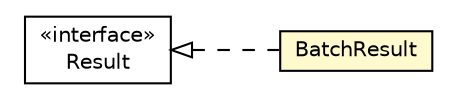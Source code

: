 #!/usr/local/bin/dot
#
# Class diagram 
# Generated by UMLGraph version R5_6-24-gf6e263 (http://www.umlgraph.org/)
#

digraph G {
	edge [fontname="Helvetica",fontsize=10,labelfontname="Helvetica",labelfontsize=10];
	node [fontname="Helvetica",fontsize=10,shape=plaintext];
	nodesep=0.25;
	ranksep=0.5;
	rankdir=LR;
	// com.gwtplatform.dispatch.shared.BatchResult
	c101575 [label=<<table title="com.gwtplatform.dispatch.shared.BatchResult" border="0" cellborder="1" cellspacing="0" cellpadding="2" port="p" bgcolor="lemonChiffon" href="./BatchResult.html">
		<tr><td><table border="0" cellspacing="0" cellpadding="1">
<tr><td align="center" balign="center"> BatchResult </td></tr>
		</table></td></tr>
		</table>>, URL="./BatchResult.html", fontname="Helvetica", fontcolor="black", fontsize=10.0];
	// com.gwtplatform.dispatch.shared.Result
	c101576 [label=<<table title="com.gwtplatform.dispatch.shared.Result" border="0" cellborder="1" cellspacing="0" cellpadding="2" port="p" href="./Result.html">
		<tr><td><table border="0" cellspacing="0" cellpadding="1">
<tr><td align="center" balign="center"> &#171;interface&#187; </td></tr>
<tr><td align="center" balign="center"> Result </td></tr>
		</table></td></tr>
		</table>>, URL="./Result.html", fontname="Helvetica", fontcolor="black", fontsize=10.0];
	//com.gwtplatform.dispatch.shared.BatchResult implements com.gwtplatform.dispatch.shared.Result
	c101576:p -> c101575:p [dir=back,arrowtail=empty,style=dashed];
}

